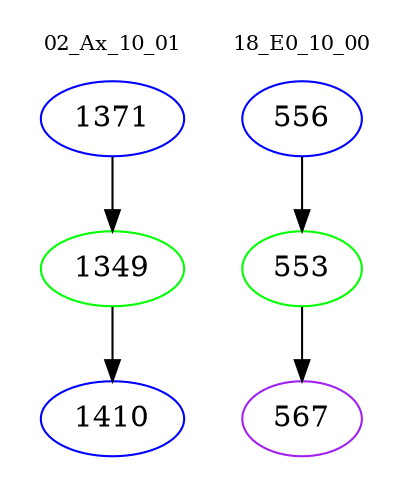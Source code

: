 digraph{
subgraph cluster_0 {
color = white
label = "02_Ax_10_01";
fontsize=10;
T0_1371 [label="1371", color="blue"]
T0_1371 -> T0_1349 [color="black"]
T0_1349 [label="1349", color="green"]
T0_1349 -> T0_1410 [color="black"]
T0_1410 [label="1410", color="blue"]
}
subgraph cluster_1 {
color = white
label = "18_E0_10_00";
fontsize=10;
T1_556 [label="556", color="blue"]
T1_556 -> T1_553 [color="black"]
T1_553 [label="553", color="green"]
T1_553 -> T1_567 [color="black"]
T1_567 [label="567", color="purple"]
}
}
